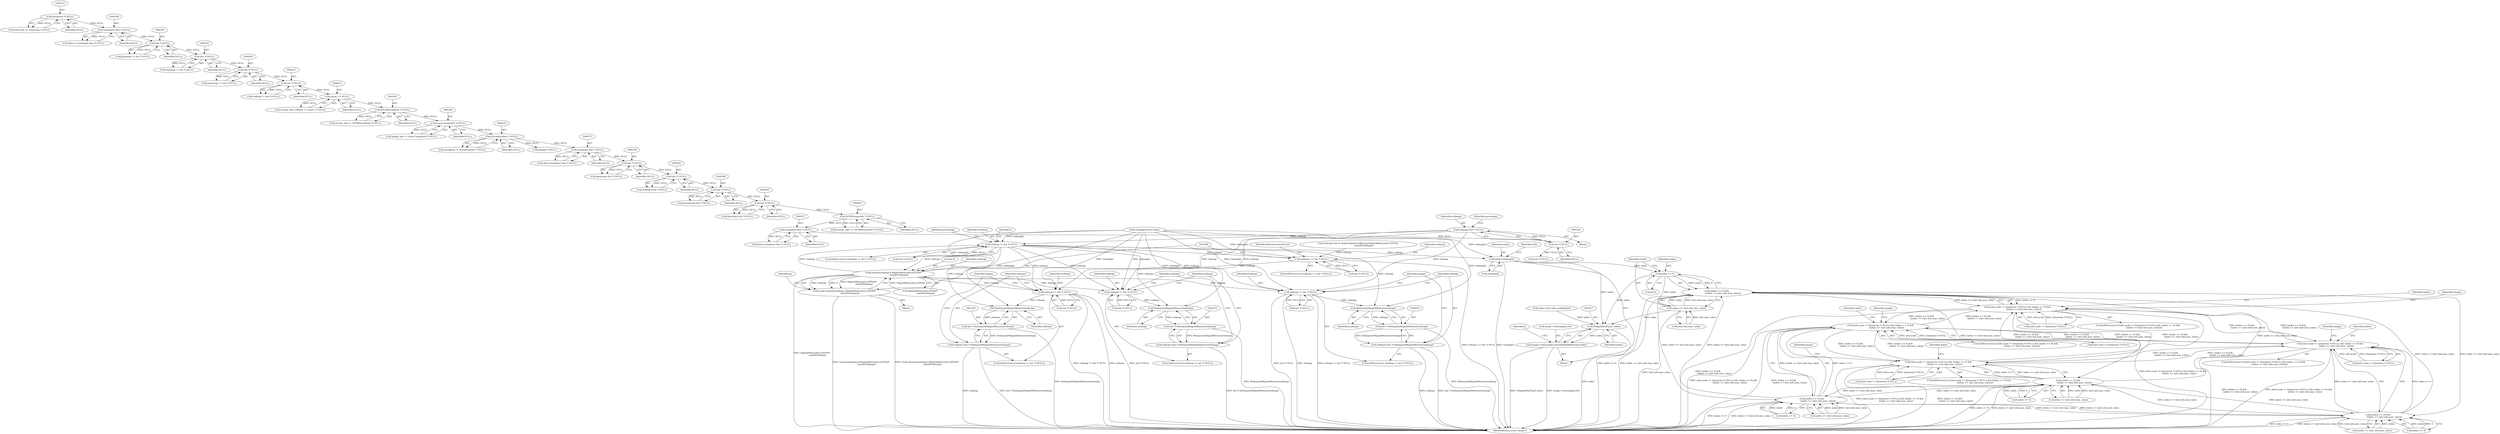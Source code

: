 digraph "0_ImageMagick_16916c8979c32765c542e216b31cee2671b7afe7@pointer" {
"1000533" [label="(Call,redmap=(int *) NULL)"];
"1000535" [label="(Call,(int *) NULL)"];
"1000516" [label="(Call,(unsigned char *) NULL)"];
"1000406" [label="(Call,(DCMStreamInfo *) NULL)"];
"1000392" [label="(Call,(int *) NULL)"];
"1000387" [label="(Call,(int *) NULL)"];
"1000382" [label="(Call,(int *) NULL)"];
"1000377" [label="(Call,(int *) NULL)"];
"1000372" [label="(Call,(unsigned char *) NULL)"];
"1000318" [label="(Call,(ExceptionInfo *) NULL)"];
"1000291" [label="(Call,(const ImageInfo *) NULL)"];
"1000246" [label="(Call,(DCMStreamInfo *) NULL)"];
"1000230" [label="(Call,(ssize_t *) NULL)"];
"1000216" [label="(Call,(int *) NULL)"];
"1000204" [label="(Call,(int *) NULL)"];
"1000192" [label="(Call,(int *) NULL)"];
"1000180" [label="(Call,(int *) NULL)"];
"1000168" [label="(Call,(unsigned char *) NULL)"];
"1000152" [label="(Call,(Quantum *) NULL)"];
"1001963" [label="(Call,redmap != (int *) NULL)"];
"1001972" [label="(Call,RelinquishMagickMemory(redmap))"];
"1001970" [label="(Call,(int *) RelinquishMagickMemory(redmap))"];
"1001968" [label="(Call,redmap=(int *) RelinquishMagickMemory(redmap))"];
"1003141" [label="(Call,redmap != (int *) NULL)"];
"1003150" [label="(Call,RelinquishMagickMemory(redmap))"];
"1003148" [label="(Call,(int *) RelinquishMagickMemory(redmap))"];
"1003146" [label="(Call,redmap=(int *) RelinquishMagickMemory(redmap))"];
"1003557" [label="(Call,redmap != (int *) NULL)"];
"1001986" [label="(Call,redmap == (int *) NULL)"];
"1001996" [label="(Call,memset(redmap,0,MagickMax(colors,65536)*\n                sizeof(*redmap)))"];
"1001994" [label="(Call,(void) memset(redmap,0,MagickMax(colors,65536)*\n                sizeof(*redmap)))"];
"1004535" [label="(Call,redmap != (int *) NULL)"];
"1004544" [label="(Call,RelinquishMagickMemory(redmap))"];
"1004542" [label="(Call,(int *) RelinquishMagickMemory(redmap))"];
"1004540" [label="(Call,redmap=(int *) RelinquishMagickMemory(redmap))"];
"1003574" [label="(Call,index=redmap[i])"];
"1003589" [label="(Call,index >= 0)"];
"1003588" [label="(Call,(index >= 0) &&\n                  (index <= (int) info.max_value))"];
"1003580" [label="(Call,(info.scale != (Quantum *) NULL) && (index >= 0) &&\n                  (index <= (int) info.max_value))"];
"1003643" [label="(Call,(info.scale != (Quantum *) NULL) && (index >= 0) &&\n                  (index <= (int) info.max_value))"];
"1003706" [label="(Call,(info.scale != (Quantum *) NULL) && (index >= 0) &&\n                  (index <= (int) info.max_value))"];
"1003769" [label="(Call,(info.scale != (Quantum *) NULL) && (index >= 0) &&\n                  (index <= (int) info.max_value))"];
"1003651" [label="(Call,(index >= 0) &&\n                  (index <= (int) info.max_value))"];
"1003714" [label="(Call,(index >= 0) &&\n                  (index <= (int) info.max_value))"];
"1003777" [label="(Call,(index >= 0) &&\n                  (index <= (int) info.max_value))"];
"1003592" [label="(Call,index <= (int) info.max_value)"];
"1003616" [label="(Call,(MagickRealType) index)"];
"1003608" [label="(Call,image->colormap[i].red=(MagickRealType) index)"];
"1000408" [label="(Identifier,NULL)"];
"1003590" [label="(Identifier,index)"];
"1000180" [label="(Call,(int *) NULL)"];
"1004542" [label="(Call,(int *) RelinquishMagickMemory(redmap))"];
"1001997" [label="(Identifier,redmap)"];
"1003559" [label="(Call,(int *) NULL)"];
"1001988" [label="(Call,(int *) NULL)"];
"1000226" [label="(Call,stream_info->offsets != (ssize_t *) NULL)"];
"1000232" [label="(Identifier,NULL)"];
"1003768" [label="(ControlStructure,if ((info.scale != (Quantum *) NULL) && (index >= 0) &&\n                  (index <= (int) info.max_value)))"];
"1001975" [label="(Identifier,redmap)"];
"1000540" [label="(Call,(int *) NULL)"];
"1003715" [label="(Call,index >= 0)"];
"1000392" [label="(Call,(int *) NULL)"];
"1003738" [label="(Identifier,image)"];
"1003621" [label="(Identifier,greenmap)"];
"1003652" [label="(Call,index >= 0)"];
"1001963" [label="(Call,redmap != (int *) NULL)"];
"1000318" [label="(Call,(ExceptionInfo *) NULL)"];
"1000168" [label="(Call,(unsigned char *) NULL)"];
"1003675" [label="(Identifier,image)"];
"1003594" [label="(Call,(int) info.max_value)"];
"1003618" [label="(Identifier,index)"];
"1000379" [label="(Identifier,NULL)"];
"1000406" [label="(Call,(DCMStreamInfo *) NULL)"];
"1000384" [label="(Identifier,NULL)"];
"1003726" [label="(Identifier,index)"];
"1001968" [label="(Call,redmap=(int *) RelinquishMagickMemory(redmap))"];
"1003609" [label="(Call,image->colormap[i].red)"];
"1000385" [label="(Call,greenmap=(int *) NULL)"];
"1000216" [label="(Call,(int *) NULL)"];
"1003573" [label="(Block,)"];
"1003616" [label="(Call,(MagickRealType) index)"];
"1003707" [label="(Call,info.scale != (Quantum *) NULL)"];
"1000537" [label="(Identifier,NULL)"];
"1003572" [label="(Identifier,i)"];
"1003581" [label="(Call,info.scale != (Quantum *) NULL)"];
"1004534" [label="(ControlStructure,if (redmap != (int *) NULL))"];
"1000514" [label="(Call,data=(unsigned char *) NULL)"];
"1003600" [label="(Identifier,index)"];
"1003714" [label="(Call,(index >= 0) &&\n                  (index <= (int) info.max_value))"];
"1003608" [label="(Call,image->colormap[i].red=(MagickRealType) index)"];
"1001962" [label="(ControlStructure,if (redmap != (int *) NULL))"];
"1000377" [label="(Call,(int *) NULL)"];
"1003558" [label="(Identifier,redmap)"];
"1001998" [label="(Literal,0)"];
"1001987" [label="(Identifier,redmap)"];
"1000404" [label="(Call,stream_info == (DCMStreamInfo *) NULL)"];
"1000170" [label="(Identifier,NULL)"];
"1000154" [label="(Identifier,NULL)"];
"1000246" [label="(Call,(DCMStreamInfo *) NULL)"];
"1003151" [label="(Identifier,redmap)"];
"1000387" [label="(Call,(int *) NULL)"];
"1001985" [label="(ControlStructure,if (redmap == (int *) NULL))"];
"1004541" [label="(Identifier,redmap)"];
"1000291" [label="(Call,(const ImageInfo *) NULL)"];
"1003556" [label="(ControlStructure,if (redmap != (int *) NULL))"];
"1003599" [label="(Call,index=(int) info.scale[index])"];
"1000389" [label="(Identifier,NULL)"];
"1000375" [label="(Call,graymap=(int *) NULL)"];
"1003148" [label="(Call,(int *) RelinquishMagickMemory(redmap))"];
"1003589" [label="(Call,index >= 0)"];
"1000192" [label="(Call,(int *) NULL)"];
"1001973" [label="(Identifier,redmap)"];
"1000244" [label="(Call,stream_info != (DCMStreamInfo *) NULL)"];
"1003663" [label="(Identifier,index)"];
"1003801" [label="(Identifier,image)"];
"1003579" [label="(ControlStructure,if ((info.scale != (Quantum *) NULL) && (index >= 0) &&\n                  (index <= (int) info.max_value)))"];
"1000190" [label="(Call,bluemap != (int *) NULL)"];
"1000202" [label="(Call,greenmap != (int *) NULL)"];
"1000218" [label="(Identifier,NULL)"];
"1000320" [label="(Identifier,NULL)"];
"1003142" [label="(Identifier,redmap)"];
"1001996" [label="(Call,memset(redmap,0,MagickMax(colors,65536)*\n                sizeof(*redmap)))"];
"1000182" [label="(Identifier,NULL)"];
"1003592" [label="(Call,index <= (int) info.max_value)"];
"1003153" [label="(Identifier,image)"];
"1000394" [label="(Identifier,NULL)"];
"1000206" [label="(Identifier,NULL)"];
"1000372" [label="(Call,(unsigned char *) NULL)"];
"1000518" [label="(Identifier,NULL)"];
"1000382" [label="(Call,(int *) NULL)"];
"1004537" [label="(Call,(int *) NULL)"];
"1000380" [label="(Call,redmap=(int *) NULL)"];
"1004540" [label="(Call,redmap=(int *) RelinquishMagickMemory(redmap))"];
"1000533" [label="(Call,redmap=(int *) NULL)"];
"1003147" [label="(Identifier,redmap)"];
"1003557" [label="(Call,redmap != (int *) NULL)"];
"1001970" [label="(Call,(int *) RelinquishMagickMemory(redmap))"];
"1001972" [label="(Call,RelinquishMagickMemory(redmap))"];
"1004545" [label="(Identifier,redmap)"];
"1003789" [label="(Identifier,index)"];
"1003642" [label="(ControlStructure,if ((info.scale != (Quantum *) NULL) && (index >= 0) &&\n                  (index <= (int) info.max_value)))"];
"1000214" [label="(Call,redmap != (int *) NULL)"];
"1003781" [label="(Call,index <= (int) info.max_value)"];
"1003651" [label="(Call,(index >= 0) &&\n                  (index <= (int) info.max_value))"];
"1000178" [label="(Call,graymap != (int *) NULL)"];
"1003140" [label="(ControlStructure,if (redmap != (int *) NULL))"];
"1000166" [label="(Call,data != (unsigned char *) NULL)"];
"1000148" [label="(Call,info.scale != (Quantum *) NULL)"];
"1003150" [label="(Call,RelinquishMagickMemory(redmap))"];
"1004536" [label="(Identifier,redmap)"];
"1003706" [label="(Call,(info.scale != (Quantum *) NULL) && (index >= 0) &&\n                  (index <= (int) info.max_value))"];
"1000516" [label="(Call,(unsigned char *) NULL)"];
"1003705" [label="(ControlStructure,if ((info.scale != (Quantum *) NULL) && (index >= 0) &&\n                  (index <= (int) info.max_value)))"];
"1003777" [label="(Call,(index >= 0) &&\n                  (index <= (int) info.max_value))"];
"1003575" [label="(Identifier,index)"];
"1003146" [label="(Call,redmap=(int *) RelinquishMagickMemory(redmap))"];
"1003141" [label="(Call,redmap != (int *) NULL)"];
"1003643" [label="(Call,(info.scale != (Quantum *) NULL) && (index >= 0) &&\n                  (index <= (int) info.max_value))"];
"1003580" [label="(Call,(info.scale != (Quantum *) NULL) && (index >= 0) &&\n                  (index <= (int) info.max_value))"];
"1000370" [label="(Call,data=(unsigned char *) NULL)"];
"1002007" [label="(Identifier,p)"];
"1000374" [label="(Identifier,NULL)"];
"1001941" [label="(Block,)"];
"1001969" [label="(Identifier,redmap)"];
"1000230" [label="(Call,(ssize_t *) NULL)"];
"1000204" [label="(Call,(int *) NULL)"];
"1003655" [label="(Call,index <= (int) info.max_value)"];
"1003769" [label="(Call,(info.scale != (Quantum *) NULL) && (index >= 0) &&\n                  (index <= (int) info.max_value))"];
"1000539" [label="(Identifier,greenmap)"];
"1003778" [label="(Call,index >= 0)"];
"1003593" [label="(Identifier,index)"];
"1000194" [label="(Identifier,NULL)"];
"1001992" [label="(Identifier,ResourceLimitError)"];
"1000145" [label="(Block,)"];
"1004548" [label="(Identifier,image)"];
"1001965" [label="(Call,(int *) NULL)"];
"1001994" [label="(Call,(void) memset(redmap,0,MagickMax(colors,65536)*\n                sizeof(*redmap)))"];
"1001986" [label="(Call,redmap == (int *) NULL)"];
"1000535" [label="(Call,(int *) NULL)"];
"1003612" [label="(Identifier,image)"];
"1000534" [label="(Identifier,redmap)"];
"1002054" [label="(Call,redmap[i]=(int) index)"];
"1004544" [label="(Call,RelinquishMagickMemory(redmap))"];
"1003143" [label="(Call,(int *) NULL)"];
"1001999" [label="(Call,MagickMax(colors,65536)*\n                sizeof(*redmap))"];
"1000289" [label="(Call,image_info != (const ImageInfo *) NULL)"];
"1004568" [label="(MethodReturn,static Image *)"];
"1000390" [label="(Call,bluemap=(int *) NULL)"];
"1000349" [label="(Call,(Image *) NULL)"];
"1003576" [label="(Call,redmap[i])"];
"1000316" [label="(Call,exception != (ExceptionInfo *) NULL)"];
"1000248" [label="(Identifier,NULL)"];
"1000293" [label="(Identifier,NULL)"];
"1003564" [label="(Identifier,i)"];
"1003574" [label="(Call,index=redmap[i])"];
"1003583" [label="(Identifier,info)"];
"1003644" [label="(Call,info.scale != (Quantum *) NULL)"];
"1004535" [label="(Call,redmap != (int *) NULL)"];
"1003588" [label="(Call,(index >= 0) &&\n                  (index <= (int) info.max_value))"];
"1003718" [label="(Call,index <= (int) info.max_value)"];
"1001974" [label="(Call,redmap=(int *) AcquireQuantumMemory(MagickMax(colors,65536),\n                sizeof(*redmap)))"];
"1003591" [label="(Literal,0)"];
"1000152" [label="(Call,(Quantum *) NULL)"];
"1003770" [label="(Call,info.scale != (Quantum *) NULL)"];
"1001964" [label="(Identifier,redmap)"];
"1000533" -> "1000145"  [label="AST: "];
"1000533" -> "1000535"  [label="CFG: "];
"1000534" -> "1000533"  [label="AST: "];
"1000535" -> "1000533"  [label="AST: "];
"1000539" -> "1000533"  [label="CFG: "];
"1000535" -> "1000533"  [label="DDG: NULL"];
"1000533" -> "1001963"  [label="DDG: redmap"];
"1000533" -> "1003141"  [label="DDG: redmap"];
"1000533" -> "1003557"  [label="DDG: redmap"];
"1000533" -> "1004535"  [label="DDG: redmap"];
"1000535" -> "1000537"  [label="CFG: "];
"1000536" -> "1000535"  [label="AST: "];
"1000537" -> "1000535"  [label="AST: "];
"1000516" -> "1000535"  [label="DDG: NULL"];
"1000535" -> "1000540"  [label="DDG: NULL"];
"1000516" -> "1000514"  [label="AST: "];
"1000516" -> "1000518"  [label="CFG: "];
"1000517" -> "1000516"  [label="AST: "];
"1000518" -> "1000516"  [label="AST: "];
"1000514" -> "1000516"  [label="CFG: "];
"1000516" -> "1000514"  [label="DDG: NULL"];
"1000406" -> "1000516"  [label="DDG: NULL"];
"1000406" -> "1000404"  [label="AST: "];
"1000406" -> "1000408"  [label="CFG: "];
"1000407" -> "1000406"  [label="AST: "];
"1000408" -> "1000406"  [label="AST: "];
"1000404" -> "1000406"  [label="CFG: "];
"1000406" -> "1000404"  [label="DDG: NULL"];
"1000392" -> "1000406"  [label="DDG: NULL"];
"1000392" -> "1000390"  [label="AST: "];
"1000392" -> "1000394"  [label="CFG: "];
"1000393" -> "1000392"  [label="AST: "];
"1000394" -> "1000392"  [label="AST: "];
"1000390" -> "1000392"  [label="CFG: "];
"1000392" -> "1000390"  [label="DDG: NULL"];
"1000387" -> "1000392"  [label="DDG: NULL"];
"1000387" -> "1000385"  [label="AST: "];
"1000387" -> "1000389"  [label="CFG: "];
"1000388" -> "1000387"  [label="AST: "];
"1000389" -> "1000387"  [label="AST: "];
"1000385" -> "1000387"  [label="CFG: "];
"1000387" -> "1000385"  [label="DDG: NULL"];
"1000382" -> "1000387"  [label="DDG: NULL"];
"1000382" -> "1000380"  [label="AST: "];
"1000382" -> "1000384"  [label="CFG: "];
"1000383" -> "1000382"  [label="AST: "];
"1000384" -> "1000382"  [label="AST: "];
"1000380" -> "1000382"  [label="CFG: "];
"1000382" -> "1000380"  [label="DDG: NULL"];
"1000377" -> "1000382"  [label="DDG: NULL"];
"1000377" -> "1000375"  [label="AST: "];
"1000377" -> "1000379"  [label="CFG: "];
"1000378" -> "1000377"  [label="AST: "];
"1000379" -> "1000377"  [label="AST: "];
"1000375" -> "1000377"  [label="CFG: "];
"1000377" -> "1000375"  [label="DDG: NULL"];
"1000372" -> "1000377"  [label="DDG: NULL"];
"1000372" -> "1000370"  [label="AST: "];
"1000372" -> "1000374"  [label="CFG: "];
"1000373" -> "1000372"  [label="AST: "];
"1000374" -> "1000372"  [label="AST: "];
"1000370" -> "1000372"  [label="CFG: "];
"1000372" -> "1000370"  [label="DDG: NULL"];
"1000318" -> "1000372"  [label="DDG: NULL"];
"1000318" -> "1000316"  [label="AST: "];
"1000318" -> "1000320"  [label="CFG: "];
"1000319" -> "1000318"  [label="AST: "];
"1000320" -> "1000318"  [label="AST: "];
"1000316" -> "1000318"  [label="CFG: "];
"1000318" -> "1000316"  [label="DDG: NULL"];
"1000291" -> "1000318"  [label="DDG: NULL"];
"1000318" -> "1000349"  [label="DDG: NULL"];
"1000291" -> "1000289"  [label="AST: "];
"1000291" -> "1000293"  [label="CFG: "];
"1000292" -> "1000291"  [label="AST: "];
"1000293" -> "1000291"  [label="AST: "];
"1000289" -> "1000291"  [label="CFG: "];
"1000291" -> "1000289"  [label="DDG: NULL"];
"1000246" -> "1000291"  [label="DDG: NULL"];
"1000246" -> "1000244"  [label="AST: "];
"1000246" -> "1000248"  [label="CFG: "];
"1000247" -> "1000246"  [label="AST: "];
"1000248" -> "1000246"  [label="AST: "];
"1000244" -> "1000246"  [label="CFG: "];
"1000246" -> "1000244"  [label="DDG: NULL"];
"1000230" -> "1000246"  [label="DDG: NULL"];
"1000230" -> "1000226"  [label="AST: "];
"1000230" -> "1000232"  [label="CFG: "];
"1000231" -> "1000230"  [label="AST: "];
"1000232" -> "1000230"  [label="AST: "];
"1000226" -> "1000230"  [label="CFG: "];
"1000230" -> "1000226"  [label="DDG: NULL"];
"1000216" -> "1000230"  [label="DDG: NULL"];
"1000216" -> "1000214"  [label="AST: "];
"1000216" -> "1000218"  [label="CFG: "];
"1000217" -> "1000216"  [label="AST: "];
"1000218" -> "1000216"  [label="AST: "];
"1000214" -> "1000216"  [label="CFG: "];
"1000216" -> "1000214"  [label="DDG: NULL"];
"1000204" -> "1000216"  [label="DDG: NULL"];
"1000204" -> "1000202"  [label="AST: "];
"1000204" -> "1000206"  [label="CFG: "];
"1000205" -> "1000204"  [label="AST: "];
"1000206" -> "1000204"  [label="AST: "];
"1000202" -> "1000204"  [label="CFG: "];
"1000204" -> "1000202"  [label="DDG: NULL"];
"1000192" -> "1000204"  [label="DDG: NULL"];
"1000192" -> "1000190"  [label="AST: "];
"1000192" -> "1000194"  [label="CFG: "];
"1000193" -> "1000192"  [label="AST: "];
"1000194" -> "1000192"  [label="AST: "];
"1000190" -> "1000192"  [label="CFG: "];
"1000192" -> "1000190"  [label="DDG: NULL"];
"1000180" -> "1000192"  [label="DDG: NULL"];
"1000180" -> "1000178"  [label="AST: "];
"1000180" -> "1000182"  [label="CFG: "];
"1000181" -> "1000180"  [label="AST: "];
"1000182" -> "1000180"  [label="AST: "];
"1000178" -> "1000180"  [label="CFG: "];
"1000180" -> "1000178"  [label="DDG: NULL"];
"1000168" -> "1000180"  [label="DDG: NULL"];
"1000168" -> "1000166"  [label="AST: "];
"1000168" -> "1000170"  [label="CFG: "];
"1000169" -> "1000168"  [label="AST: "];
"1000170" -> "1000168"  [label="AST: "];
"1000166" -> "1000168"  [label="CFG: "];
"1000168" -> "1000166"  [label="DDG: NULL"];
"1000152" -> "1000168"  [label="DDG: NULL"];
"1000152" -> "1000148"  [label="AST: "];
"1000152" -> "1000154"  [label="CFG: "];
"1000153" -> "1000152"  [label="AST: "];
"1000154" -> "1000152"  [label="AST: "];
"1000148" -> "1000152"  [label="CFG: "];
"1000152" -> "1000148"  [label="DDG: NULL"];
"1001963" -> "1001962"  [label="AST: "];
"1001963" -> "1001965"  [label="CFG: "];
"1001964" -> "1001963"  [label="AST: "];
"1001965" -> "1001963"  [label="AST: "];
"1001969" -> "1001963"  [label="CFG: "];
"1001975" -> "1001963"  [label="CFG: "];
"1002054" -> "1001963"  [label="DDG: redmap[i]"];
"1003557" -> "1001963"  [label="DDG: redmap"];
"1001996" -> "1001963"  [label="DDG: redmap"];
"1001965" -> "1001963"  [label="DDG: NULL"];
"1001963" -> "1001972"  [label="DDG: redmap"];
"1001972" -> "1001970"  [label="AST: "];
"1001972" -> "1001973"  [label="CFG: "];
"1001973" -> "1001972"  [label="AST: "];
"1001970" -> "1001972"  [label="CFG: "];
"1001972" -> "1001970"  [label="DDG: redmap"];
"1002054" -> "1001972"  [label="DDG: redmap[i]"];
"1003557" -> "1001972"  [label="DDG: redmap"];
"1001970" -> "1001968"  [label="AST: "];
"1001971" -> "1001970"  [label="AST: "];
"1001968" -> "1001970"  [label="CFG: "];
"1001970" -> "1004568"  [label="DDG: RelinquishMagickMemory(redmap)"];
"1001970" -> "1001968"  [label="DDG: RelinquishMagickMemory(redmap)"];
"1001968" -> "1001962"  [label="AST: "];
"1001969" -> "1001968"  [label="AST: "];
"1001975" -> "1001968"  [label="CFG: "];
"1001968" -> "1004568"  [label="DDG: (int *) RelinquishMagickMemory(redmap)"];
"1003141" -> "1003140"  [label="AST: "];
"1003141" -> "1003143"  [label="CFG: "];
"1003142" -> "1003141"  [label="AST: "];
"1003143" -> "1003141"  [label="AST: "];
"1003147" -> "1003141"  [label="CFG: "];
"1003153" -> "1003141"  [label="CFG: "];
"1003141" -> "1004568"  [label="DDG: (int *) NULL"];
"1003141" -> "1004568"  [label="DDG: redmap != (int *) NULL"];
"1003141" -> "1004568"  [label="DDG: redmap"];
"1002054" -> "1003141"  [label="DDG: redmap[i]"];
"1003557" -> "1003141"  [label="DDG: redmap"];
"1001996" -> "1003141"  [label="DDG: redmap"];
"1003143" -> "1003141"  [label="DDG: NULL"];
"1003141" -> "1003150"  [label="DDG: redmap"];
"1003150" -> "1003148"  [label="AST: "];
"1003150" -> "1003151"  [label="CFG: "];
"1003151" -> "1003150"  [label="AST: "];
"1003148" -> "1003150"  [label="CFG: "];
"1003150" -> "1003148"  [label="DDG: redmap"];
"1002054" -> "1003150"  [label="DDG: redmap[i]"];
"1003557" -> "1003150"  [label="DDG: redmap"];
"1003148" -> "1003146"  [label="AST: "];
"1003149" -> "1003148"  [label="AST: "];
"1003146" -> "1003148"  [label="CFG: "];
"1003148" -> "1004568"  [label="DDG: RelinquishMagickMemory(redmap)"];
"1003148" -> "1003146"  [label="DDG: RelinquishMagickMemory(redmap)"];
"1003146" -> "1003140"  [label="AST: "];
"1003147" -> "1003146"  [label="AST: "];
"1003153" -> "1003146"  [label="CFG: "];
"1003146" -> "1004568"  [label="DDG: redmap"];
"1003146" -> "1004568"  [label="DDG: (int *) RelinquishMagickMemory(redmap)"];
"1003557" -> "1003556"  [label="AST: "];
"1003557" -> "1003559"  [label="CFG: "];
"1003558" -> "1003557"  [label="AST: "];
"1003559" -> "1003557"  [label="AST: "];
"1003564" -> "1003557"  [label="CFG: "];
"1003621" -> "1003557"  [label="CFG: "];
"1003557" -> "1001986"  [label="DDG: redmap"];
"1003557" -> "1001996"  [label="DDG: redmap"];
"1002054" -> "1003557"  [label="DDG: redmap[i]"];
"1001996" -> "1003557"  [label="DDG: redmap"];
"1003559" -> "1003557"  [label="DDG: NULL"];
"1003557" -> "1003574"  [label="DDG: redmap"];
"1003557" -> "1004535"  [label="DDG: redmap"];
"1003557" -> "1004544"  [label="DDG: redmap"];
"1001986" -> "1001985"  [label="AST: "];
"1001986" -> "1001988"  [label="CFG: "];
"1001987" -> "1001986"  [label="AST: "];
"1001988" -> "1001986"  [label="AST: "];
"1001992" -> "1001986"  [label="CFG: "];
"1001995" -> "1001986"  [label="CFG: "];
"1001986" -> "1004568"  [label="DDG: redmap == (int *) NULL"];
"1001974" -> "1001986"  [label="DDG: redmap"];
"1002054" -> "1001986"  [label="DDG: redmap[i]"];
"1001988" -> "1001986"  [label="DDG: NULL"];
"1001986" -> "1001996"  [label="DDG: redmap"];
"1001996" -> "1001994"  [label="AST: "];
"1001996" -> "1001999"  [label="CFG: "];
"1001997" -> "1001996"  [label="AST: "];
"1001998" -> "1001996"  [label="AST: "];
"1001999" -> "1001996"  [label="AST: "];
"1001994" -> "1001996"  [label="CFG: "];
"1001996" -> "1004568"  [label="DDG: MagickMax(colors,65536)*\n                sizeof(*redmap)"];
"1001996" -> "1001994"  [label="DDG: redmap"];
"1001996" -> "1001994"  [label="DDG: 0"];
"1001996" -> "1001994"  [label="DDG: MagickMax(colors,65536)*\n                sizeof(*redmap)"];
"1002054" -> "1001996"  [label="DDG: redmap[i]"];
"1001999" -> "1001996"  [label="DDG: MagickMax(colors,65536)"];
"1001996" -> "1004535"  [label="DDG: redmap"];
"1001994" -> "1001941"  [label="AST: "];
"1001995" -> "1001994"  [label="AST: "];
"1002007" -> "1001994"  [label="CFG: "];
"1001994" -> "1004568"  [label="DDG: memset(redmap,0,MagickMax(colors,65536)*\n                sizeof(*redmap))"];
"1001994" -> "1004568"  [label="DDG: (void) memset(redmap,0,MagickMax(colors,65536)*\n                sizeof(*redmap))"];
"1004535" -> "1004534"  [label="AST: "];
"1004535" -> "1004537"  [label="CFG: "];
"1004536" -> "1004535"  [label="AST: "];
"1004537" -> "1004535"  [label="AST: "];
"1004541" -> "1004535"  [label="CFG: "];
"1004548" -> "1004535"  [label="CFG: "];
"1004535" -> "1004568"  [label="DDG: redmap != (int *) NULL"];
"1004535" -> "1004568"  [label="DDG: (int *) NULL"];
"1004535" -> "1004568"  [label="DDG: redmap"];
"1002054" -> "1004535"  [label="DDG: redmap[i]"];
"1004537" -> "1004535"  [label="DDG: NULL"];
"1004535" -> "1004544"  [label="DDG: redmap"];
"1004544" -> "1004542"  [label="AST: "];
"1004544" -> "1004545"  [label="CFG: "];
"1004545" -> "1004544"  [label="AST: "];
"1004542" -> "1004544"  [label="CFG: "];
"1004544" -> "1004542"  [label="DDG: redmap"];
"1002054" -> "1004544"  [label="DDG: redmap[i]"];
"1004542" -> "1004540"  [label="AST: "];
"1004543" -> "1004542"  [label="AST: "];
"1004540" -> "1004542"  [label="CFG: "];
"1004542" -> "1004568"  [label="DDG: RelinquishMagickMemory(redmap)"];
"1004542" -> "1004540"  [label="DDG: RelinquishMagickMemory(redmap)"];
"1004540" -> "1004534"  [label="AST: "];
"1004541" -> "1004540"  [label="AST: "];
"1004548" -> "1004540"  [label="CFG: "];
"1004540" -> "1004568"  [label="DDG: (int *) RelinquishMagickMemory(redmap)"];
"1004540" -> "1004568"  [label="DDG: redmap"];
"1003574" -> "1003573"  [label="AST: "];
"1003574" -> "1003576"  [label="CFG: "];
"1003575" -> "1003574"  [label="AST: "];
"1003576" -> "1003574"  [label="AST: "];
"1003583" -> "1003574"  [label="CFG: "];
"1003574" -> "1004568"  [label="DDG: redmap[i]"];
"1002054" -> "1003574"  [label="DDG: redmap[i]"];
"1003574" -> "1003589"  [label="DDG: index"];
"1003574" -> "1003616"  [label="DDG: index"];
"1003589" -> "1003588"  [label="AST: "];
"1003589" -> "1003591"  [label="CFG: "];
"1003590" -> "1003589"  [label="AST: "];
"1003591" -> "1003589"  [label="AST: "];
"1003593" -> "1003589"  [label="CFG: "];
"1003588" -> "1003589"  [label="CFG: "];
"1003589" -> "1003588"  [label="DDG: index"];
"1003589" -> "1003588"  [label="DDG: 0"];
"1003589" -> "1003592"  [label="DDG: index"];
"1003589" -> "1003616"  [label="DDG: index"];
"1003588" -> "1003580"  [label="AST: "];
"1003588" -> "1003592"  [label="CFG: "];
"1003592" -> "1003588"  [label="AST: "];
"1003580" -> "1003588"  [label="CFG: "];
"1003588" -> "1004568"  [label="DDG: index >= 0"];
"1003588" -> "1004568"  [label="DDG: index <= (int) info.max_value"];
"1003588" -> "1003580"  [label="DDG: index >= 0"];
"1003588" -> "1003580"  [label="DDG: index <= (int) info.max_value"];
"1003777" -> "1003588"  [label="DDG: index <= (int) info.max_value"];
"1003651" -> "1003588"  [label="DDG: index <= (int) info.max_value"];
"1003714" -> "1003588"  [label="DDG: index <= (int) info.max_value"];
"1003592" -> "1003588"  [label="DDG: index"];
"1003592" -> "1003588"  [label="DDG: (int) info.max_value"];
"1003588" -> "1003651"  [label="DDG: index <= (int) info.max_value"];
"1003588" -> "1003714"  [label="DDG: index <= (int) info.max_value"];
"1003588" -> "1003777"  [label="DDG: index <= (int) info.max_value"];
"1003580" -> "1003579"  [label="AST: "];
"1003580" -> "1003581"  [label="CFG: "];
"1003581" -> "1003580"  [label="AST: "];
"1003600" -> "1003580"  [label="CFG: "];
"1003612" -> "1003580"  [label="CFG: "];
"1003580" -> "1004568"  [label="DDG: (index >= 0) &&\n                  (index <= (int) info.max_value)"];
"1003580" -> "1004568"  [label="DDG: (info.scale != (Quantum *) NULL) && (index >= 0) &&\n                  (index <= (int) info.max_value)"];
"1003581" -> "1003580"  [label="DDG: info.scale"];
"1003581" -> "1003580"  [label="DDG: (Quantum *) NULL"];
"1003706" -> "1003580"  [label="DDG: (index >= 0) &&\n                  (index <= (int) info.max_value)"];
"1003769" -> "1003580"  [label="DDG: (index >= 0) &&\n                  (index <= (int) info.max_value)"];
"1003643" -> "1003580"  [label="DDG: (index >= 0) &&\n                  (index <= (int) info.max_value)"];
"1003580" -> "1003643"  [label="DDG: (index >= 0) &&\n                  (index <= (int) info.max_value)"];
"1003580" -> "1003706"  [label="DDG: (index >= 0) &&\n                  (index <= (int) info.max_value)"];
"1003580" -> "1003769"  [label="DDG: (index >= 0) &&\n                  (index <= (int) info.max_value)"];
"1003643" -> "1003642"  [label="AST: "];
"1003643" -> "1003644"  [label="CFG: "];
"1003643" -> "1003651"  [label="CFG: "];
"1003644" -> "1003643"  [label="AST: "];
"1003651" -> "1003643"  [label="AST: "];
"1003663" -> "1003643"  [label="CFG: "];
"1003675" -> "1003643"  [label="CFG: "];
"1003643" -> "1004568"  [label="DDG: (info.scale != (Quantum *) NULL) && (index >= 0) &&\n                  (index <= (int) info.max_value)"];
"1003643" -> "1004568"  [label="DDG: (index >= 0) &&\n                  (index <= (int) info.max_value)"];
"1003644" -> "1003643"  [label="DDG: info.scale"];
"1003644" -> "1003643"  [label="DDG: (Quantum *) NULL"];
"1003706" -> "1003643"  [label="DDG: (index >= 0) &&\n                  (index <= (int) info.max_value)"];
"1003769" -> "1003643"  [label="DDG: (index >= 0) &&\n                  (index <= (int) info.max_value)"];
"1003651" -> "1003643"  [label="DDG: index >= 0"];
"1003651" -> "1003643"  [label="DDG: index <= (int) info.max_value"];
"1003643" -> "1003706"  [label="DDG: (index >= 0) &&\n                  (index <= (int) info.max_value)"];
"1003643" -> "1003769"  [label="DDG: (index >= 0) &&\n                  (index <= (int) info.max_value)"];
"1003706" -> "1003705"  [label="AST: "];
"1003706" -> "1003707"  [label="CFG: "];
"1003706" -> "1003714"  [label="CFG: "];
"1003707" -> "1003706"  [label="AST: "];
"1003714" -> "1003706"  [label="AST: "];
"1003726" -> "1003706"  [label="CFG: "];
"1003738" -> "1003706"  [label="CFG: "];
"1003706" -> "1004568"  [label="DDG: (index >= 0) &&\n                  (index <= (int) info.max_value)"];
"1003706" -> "1004568"  [label="DDG: (info.scale != (Quantum *) NULL) && (index >= 0) &&\n                  (index <= (int) info.max_value)"];
"1003707" -> "1003706"  [label="DDG: info.scale"];
"1003707" -> "1003706"  [label="DDG: (Quantum *) NULL"];
"1003714" -> "1003706"  [label="DDG: index >= 0"];
"1003714" -> "1003706"  [label="DDG: index <= (int) info.max_value"];
"1003769" -> "1003706"  [label="DDG: (index >= 0) &&\n                  (index <= (int) info.max_value)"];
"1003706" -> "1003769"  [label="DDG: (index >= 0) &&\n                  (index <= (int) info.max_value)"];
"1003769" -> "1003768"  [label="AST: "];
"1003769" -> "1003770"  [label="CFG: "];
"1003769" -> "1003777"  [label="CFG: "];
"1003770" -> "1003769"  [label="AST: "];
"1003777" -> "1003769"  [label="AST: "];
"1003789" -> "1003769"  [label="CFG: "];
"1003801" -> "1003769"  [label="CFG: "];
"1003769" -> "1004568"  [label="DDG: (info.scale != (Quantum *) NULL) && (index >= 0) &&\n                  (index <= (int) info.max_value)"];
"1003769" -> "1004568"  [label="DDG: (index >= 0) &&\n                  (index <= (int) info.max_value)"];
"1003770" -> "1003769"  [label="DDG: info.scale"];
"1003770" -> "1003769"  [label="DDG: (Quantum *) NULL"];
"1003777" -> "1003769"  [label="DDG: index >= 0"];
"1003777" -> "1003769"  [label="DDG: index <= (int) info.max_value"];
"1003651" -> "1003652"  [label="CFG: "];
"1003651" -> "1003655"  [label="CFG: "];
"1003652" -> "1003651"  [label="AST: "];
"1003655" -> "1003651"  [label="AST: "];
"1003651" -> "1004568"  [label="DDG: index >= 0"];
"1003651" -> "1004568"  [label="DDG: index <= (int) info.max_value"];
"1003652" -> "1003651"  [label="DDG: index"];
"1003652" -> "1003651"  [label="DDG: 0"];
"1003655" -> "1003651"  [label="DDG: index"];
"1003655" -> "1003651"  [label="DDG: (int) info.max_value"];
"1003777" -> "1003651"  [label="DDG: index <= (int) info.max_value"];
"1003714" -> "1003651"  [label="DDG: index <= (int) info.max_value"];
"1003651" -> "1003714"  [label="DDG: index <= (int) info.max_value"];
"1003651" -> "1003777"  [label="DDG: index <= (int) info.max_value"];
"1003714" -> "1003715"  [label="CFG: "];
"1003714" -> "1003718"  [label="CFG: "];
"1003715" -> "1003714"  [label="AST: "];
"1003718" -> "1003714"  [label="AST: "];
"1003714" -> "1004568"  [label="DDG: index <= (int) info.max_value"];
"1003714" -> "1004568"  [label="DDG: index >= 0"];
"1003715" -> "1003714"  [label="DDG: index"];
"1003715" -> "1003714"  [label="DDG: 0"];
"1003777" -> "1003714"  [label="DDG: index <= (int) info.max_value"];
"1003718" -> "1003714"  [label="DDG: index"];
"1003718" -> "1003714"  [label="DDG: (int) info.max_value"];
"1003714" -> "1003777"  [label="DDG: index <= (int) info.max_value"];
"1003777" -> "1003778"  [label="CFG: "];
"1003777" -> "1003781"  [label="CFG: "];
"1003778" -> "1003777"  [label="AST: "];
"1003781" -> "1003777"  [label="AST: "];
"1003777" -> "1004568"  [label="DDG: index >= 0"];
"1003777" -> "1004568"  [label="DDG: index <= (int) info.max_value"];
"1003778" -> "1003777"  [label="DDG: index"];
"1003778" -> "1003777"  [label="DDG: 0"];
"1003781" -> "1003777"  [label="DDG: index"];
"1003781" -> "1003777"  [label="DDG: (int) info.max_value"];
"1003592" -> "1003594"  [label="CFG: "];
"1003593" -> "1003592"  [label="AST: "];
"1003594" -> "1003592"  [label="AST: "];
"1003592" -> "1004568"  [label="DDG: (int) info.max_value"];
"1003594" -> "1003592"  [label="DDG: info.max_value"];
"1003592" -> "1003616"  [label="DDG: index"];
"1003616" -> "1003608"  [label="AST: "];
"1003616" -> "1003618"  [label="CFG: "];
"1003617" -> "1003616"  [label="AST: "];
"1003618" -> "1003616"  [label="AST: "];
"1003608" -> "1003616"  [label="CFG: "];
"1003616" -> "1004568"  [label="DDG: index"];
"1003616" -> "1003608"  [label="DDG: index"];
"1003599" -> "1003616"  [label="DDG: index"];
"1003608" -> "1003573"  [label="AST: "];
"1003609" -> "1003608"  [label="AST: "];
"1003572" -> "1003608"  [label="CFG: "];
"1003608" -> "1004568"  [label="DDG: image->colormap[i].red"];
"1003608" -> "1004568"  [label="DDG: (MagickRealType) index"];
}
